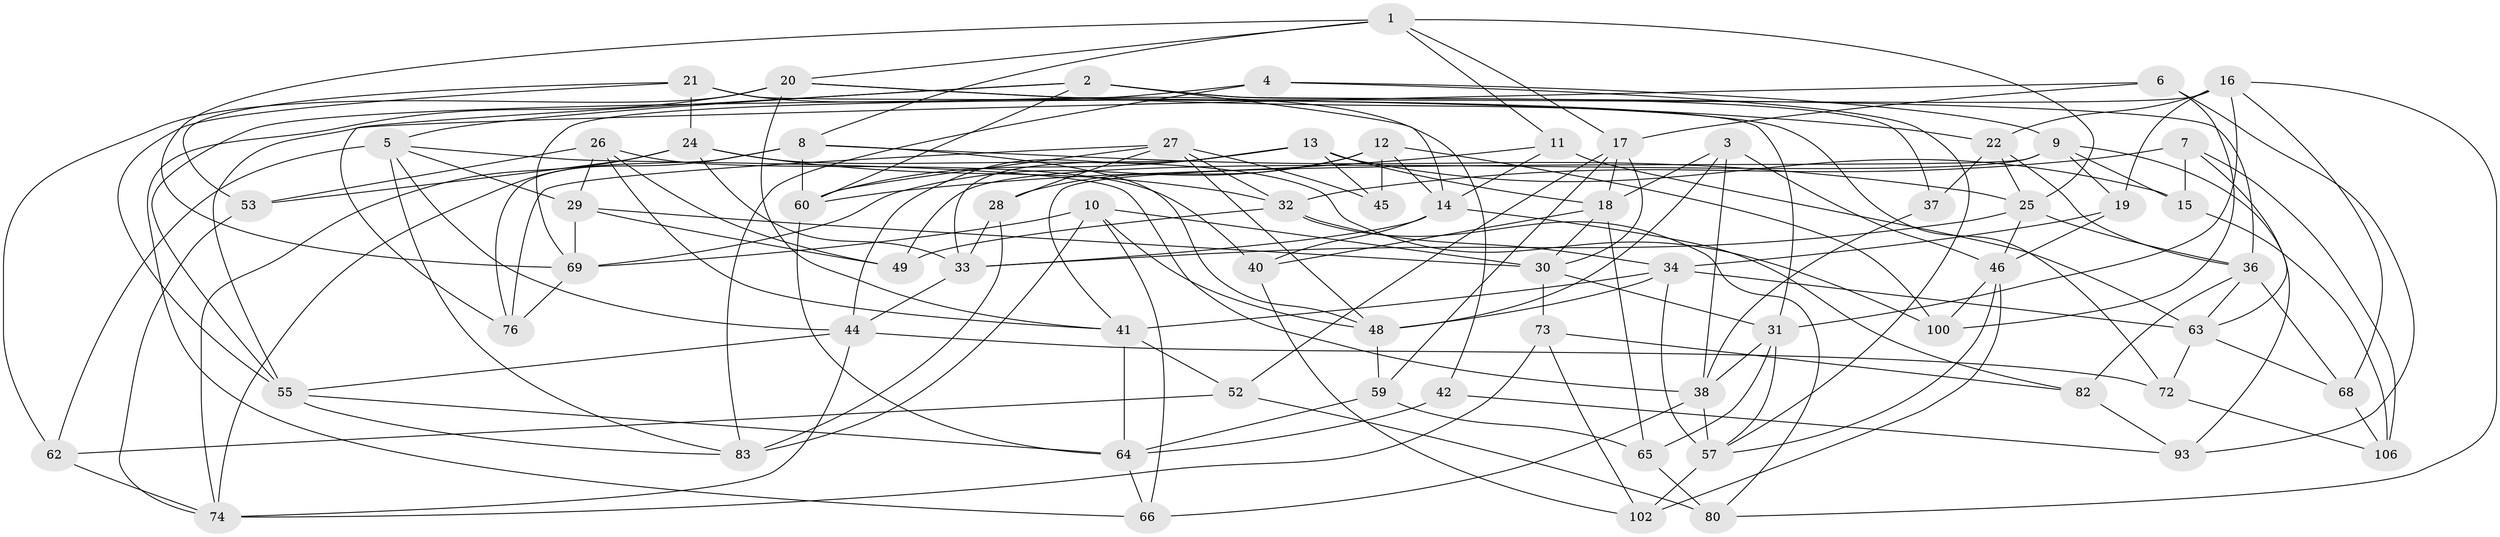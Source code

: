 // original degree distribution, {4: 1.0}
// Generated by graph-tools (version 1.1) at 2025/42/03/06/25 10:42:16]
// undirected, 68 vertices, 170 edges
graph export_dot {
graph [start="1"]
  node [color=gray90,style=filled];
  1 [super="+47"];
  2 [super="+51"];
  3;
  4;
  5 [super="+92"];
  6;
  7;
  8 [super="+94"];
  9 [super="+89"];
  10 [super="+23"];
  11;
  12 [super="+90"];
  13 [super="+71"];
  14 [super="+103"];
  15;
  16 [super="+104"];
  17 [super="+78"];
  18 [super="+85"];
  19;
  20 [super="+96"];
  21 [super="+81"];
  22 [super="+75"];
  24 [super="+39"];
  25 [super="+98"];
  26 [super="+54"];
  27 [super="+84"];
  28;
  29 [super="+91"];
  30 [super="+43"];
  31 [super="+97"];
  32 [super="+95"];
  33 [super="+61"];
  34 [super="+35"];
  36 [super="+67"];
  37;
  38 [super="+50"];
  40;
  41 [super="+101"];
  42;
  44 [super="+56"];
  45;
  46 [super="+58"];
  48 [super="+99"];
  49;
  52;
  53;
  55 [super="+77"];
  57 [super="+79"];
  59;
  60 [super="+88"];
  62;
  63 [super="+70"];
  64 [super="+86"];
  65;
  66;
  68;
  69 [super="+107"];
  72;
  73;
  74 [super="+87"];
  76;
  80;
  82;
  83 [super="+105"];
  93;
  100;
  102;
  106;
  1 -- 8;
  1 -- 69;
  1 -- 20;
  1 -- 25;
  1 -- 11;
  1 -- 17;
  2 -- 37;
  2 -- 76;
  2 -- 5;
  2 -- 14;
  2 -- 36;
  2 -- 60;
  3 -- 18;
  3 -- 38;
  3 -- 46;
  3 -- 48;
  4 -- 55;
  4 -- 83;
  4 -- 9;
  4 -- 57;
  5 -- 62;
  5 -- 44;
  5 -- 83;
  5 -- 38;
  5 -- 29;
  6 -- 93;
  6 -- 55;
  6 -- 100;
  6 -- 17;
  7 -- 106;
  7 -- 15;
  7 -- 32;
  7 -- 63;
  8 -- 25;
  8 -- 76;
  8 -- 60;
  8 -- 48;
  8 -- 74;
  9 -- 41;
  9 -- 19;
  9 -- 49;
  9 -- 93;
  9 -- 15;
  10 -- 30;
  10 -- 69;
  10 -- 48;
  10 -- 66;
  10 -- 83 [weight=2];
  11 -- 63;
  11 -- 14;
  11 -- 60;
  12 -- 100;
  12 -- 45 [weight=2];
  12 -- 28;
  12 -- 69;
  12 -- 14;
  13 -- 45;
  13 -- 44;
  13 -- 15;
  13 -- 18;
  13 -- 33;
  13 -- 60;
  14 -- 82;
  14 -- 40;
  14 -- 33;
  15 -- 106;
  16 -- 31;
  16 -- 80;
  16 -- 19;
  16 -- 68;
  16 -- 69;
  16 -- 22;
  17 -- 59;
  17 -- 18;
  17 -- 52;
  17 -- 30;
  18 -- 65;
  18 -- 40;
  18 -- 30;
  19 -- 34;
  19 -- 46;
  20 -- 66;
  20 -- 62;
  20 -- 41;
  20 -- 72;
  20 -- 22;
  21 -- 53;
  21 -- 42 [weight=2];
  21 -- 31;
  21 -- 55;
  21 -- 24;
  22 -- 25;
  22 -- 37 [weight=2];
  22 -- 36;
  24 -- 100;
  24 -- 74;
  24 -- 53;
  24 -- 33;
  24 -- 32;
  25 -- 36;
  25 -- 46;
  25 -- 33;
  26 -- 40;
  26 -- 29 [weight=2];
  26 -- 41;
  26 -- 49;
  26 -- 53;
  27 -- 60;
  27 -- 45;
  27 -- 32;
  27 -- 76;
  27 -- 28;
  27 -- 48;
  28 -- 83;
  28 -- 33;
  29 -- 69;
  29 -- 49;
  29 -- 30;
  30 -- 73;
  30 -- 31;
  31 -- 65;
  31 -- 57;
  31 -- 38;
  32 -- 34;
  32 -- 80;
  32 -- 49;
  33 -- 44;
  34 -- 63;
  34 -- 48;
  34 -- 57;
  34 -- 41;
  36 -- 63;
  36 -- 82;
  36 -- 68;
  37 -- 38;
  38 -- 57;
  38 -- 66;
  40 -- 102;
  41 -- 52;
  41 -- 64;
  42 -- 93;
  42 -- 64;
  44 -- 72;
  44 -- 74;
  44 -- 55;
  46 -- 57;
  46 -- 102;
  46 -- 100;
  48 -- 59;
  52 -- 80;
  52 -- 62;
  53 -- 74;
  55 -- 64;
  55 -- 83;
  57 -- 102;
  59 -- 65;
  59 -- 64;
  60 -- 64;
  62 -- 74;
  63 -- 68;
  63 -- 72;
  64 -- 66;
  65 -- 80;
  68 -- 106;
  69 -- 76;
  72 -- 106;
  73 -- 74;
  73 -- 82;
  73 -- 102;
  82 -- 93;
}
